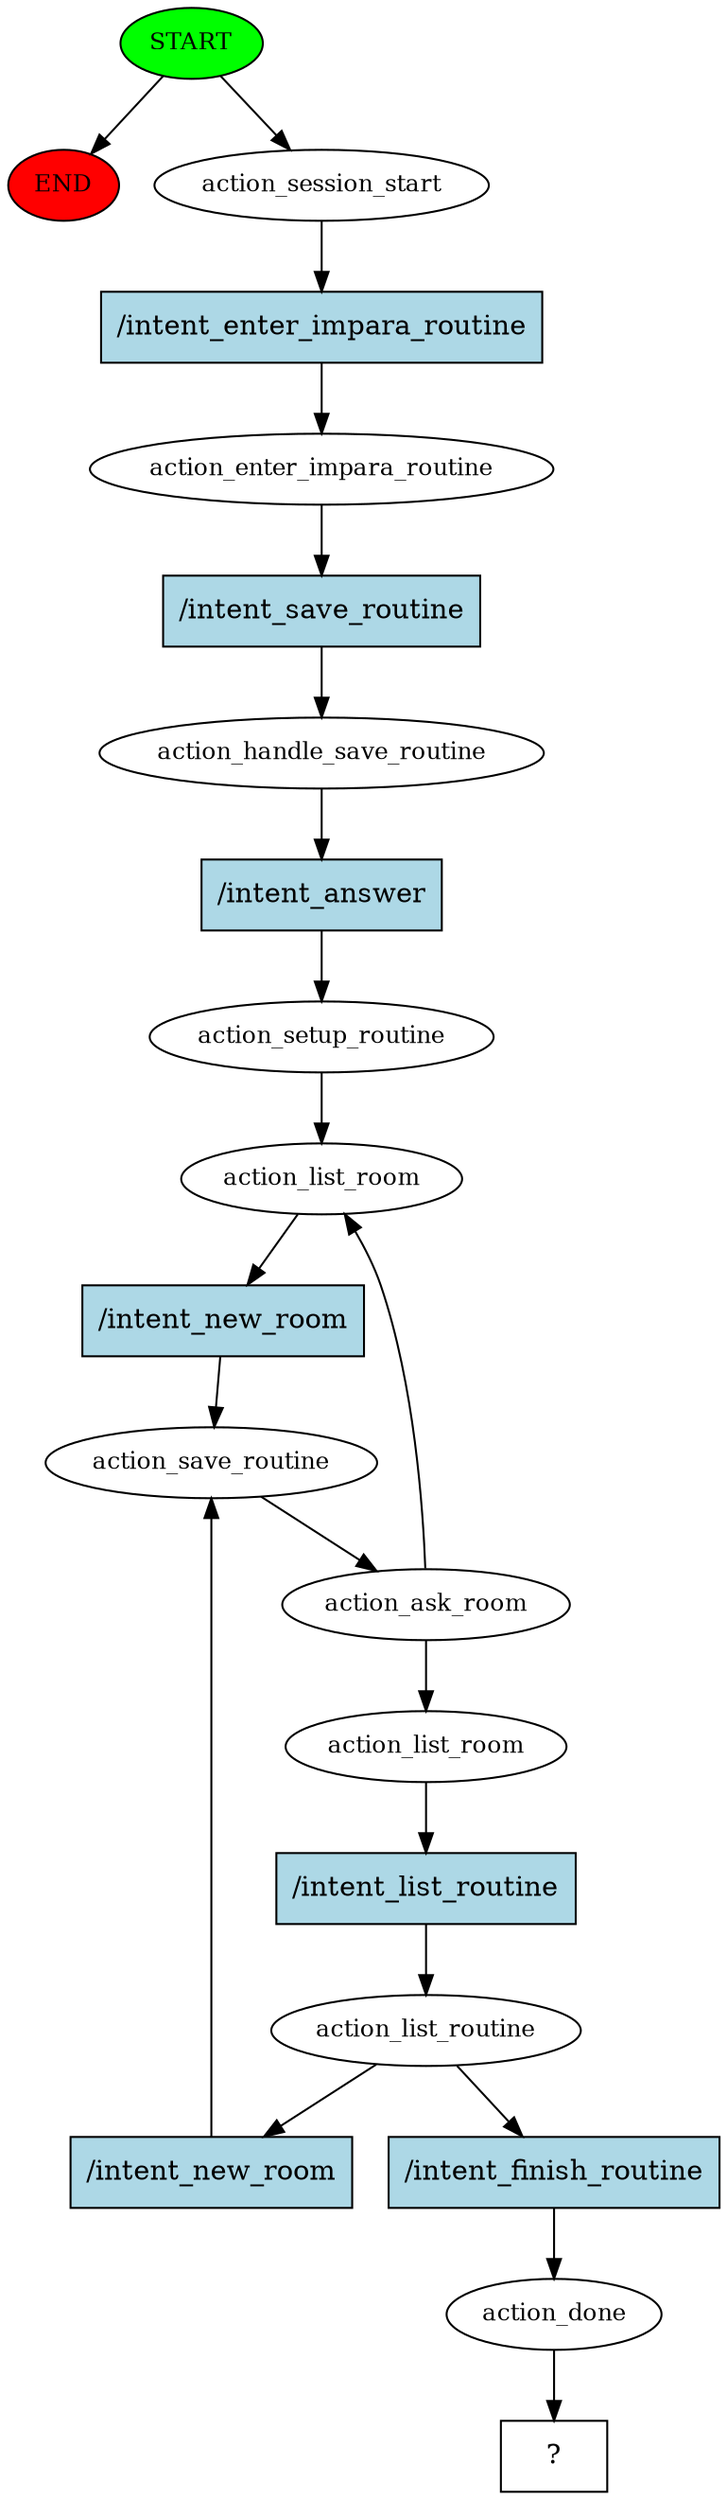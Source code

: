 digraph  {
0 [class="start active", fillcolor=green, fontsize=12, label=START, style=filled];
"-1" [class=end, fillcolor=red, fontsize=12, label=END, style=filled];
1 [class=active, fontsize=12, label=action_session_start];
2 [class=active, fontsize=12, label=action_enter_impara_routine];
3 [class=active, fontsize=12, label=action_handle_save_routine];
4 [class=active, fontsize=12, label=action_setup_routine];
5 [class=active, fontsize=12, label=action_list_room];
6 [class=active, fontsize=12, label=action_save_routine];
7 [class=active, fontsize=12, label=action_ask_room];
26 [class=active, fontsize=12, label=action_list_room];
27 [class=active, fontsize=12, label=action_list_routine];
32 [class=active, fontsize=12, label=action_done];
33 [class="intent dashed active", label="  ?  ", shape=rect];
34 [class="intent active", fillcolor=lightblue, label="/intent_enter_impara_routine", shape=rect, style=filled];
35 [class="intent active", fillcolor=lightblue, label="/intent_save_routine", shape=rect, style=filled];
36 [class="intent active", fillcolor=lightblue, label="/intent_answer", shape=rect, style=filled];
37 [class="intent active", fillcolor=lightblue, label="/intent_new_room", shape=rect, style=filled];
38 [class="intent active", fillcolor=lightblue, label="/intent_list_routine", shape=rect, style=filled];
39 [class="intent active", fillcolor=lightblue, label="/intent_new_room", shape=rect, style=filled];
40 [class="intent active", fillcolor=lightblue, label="/intent_finish_routine", shape=rect, style=filled];
0 -> "-1"  [class="", key=NONE, label=""];
0 -> 1  [class=active, key=NONE, label=""];
1 -> 34  [class=active, key=0];
2 -> 35  [class=active, key=0];
3 -> 36  [class=active, key=0];
4 -> 5  [class=active, key=NONE, label=""];
5 -> 37  [class=active, key=0];
6 -> 7  [class=active, key=NONE, label=""];
7 -> 5  [class=active, key=NONE, label=""];
7 -> 26  [class=active, key=NONE, label=""];
26 -> 38  [class=active, key=0];
27 -> 39  [class=active, key=0];
27 -> 40  [class=active, key=0];
32 -> 33  [class=active, key=NONE, label=""];
34 -> 2  [class=active, key=0];
35 -> 3  [class=active, key=0];
36 -> 4  [class=active, key=0];
37 -> 6  [class=active, key=0];
38 -> 27  [class=active, key=0];
39 -> 6  [class=active, key=0];
40 -> 32  [class=active, key=0];
}
